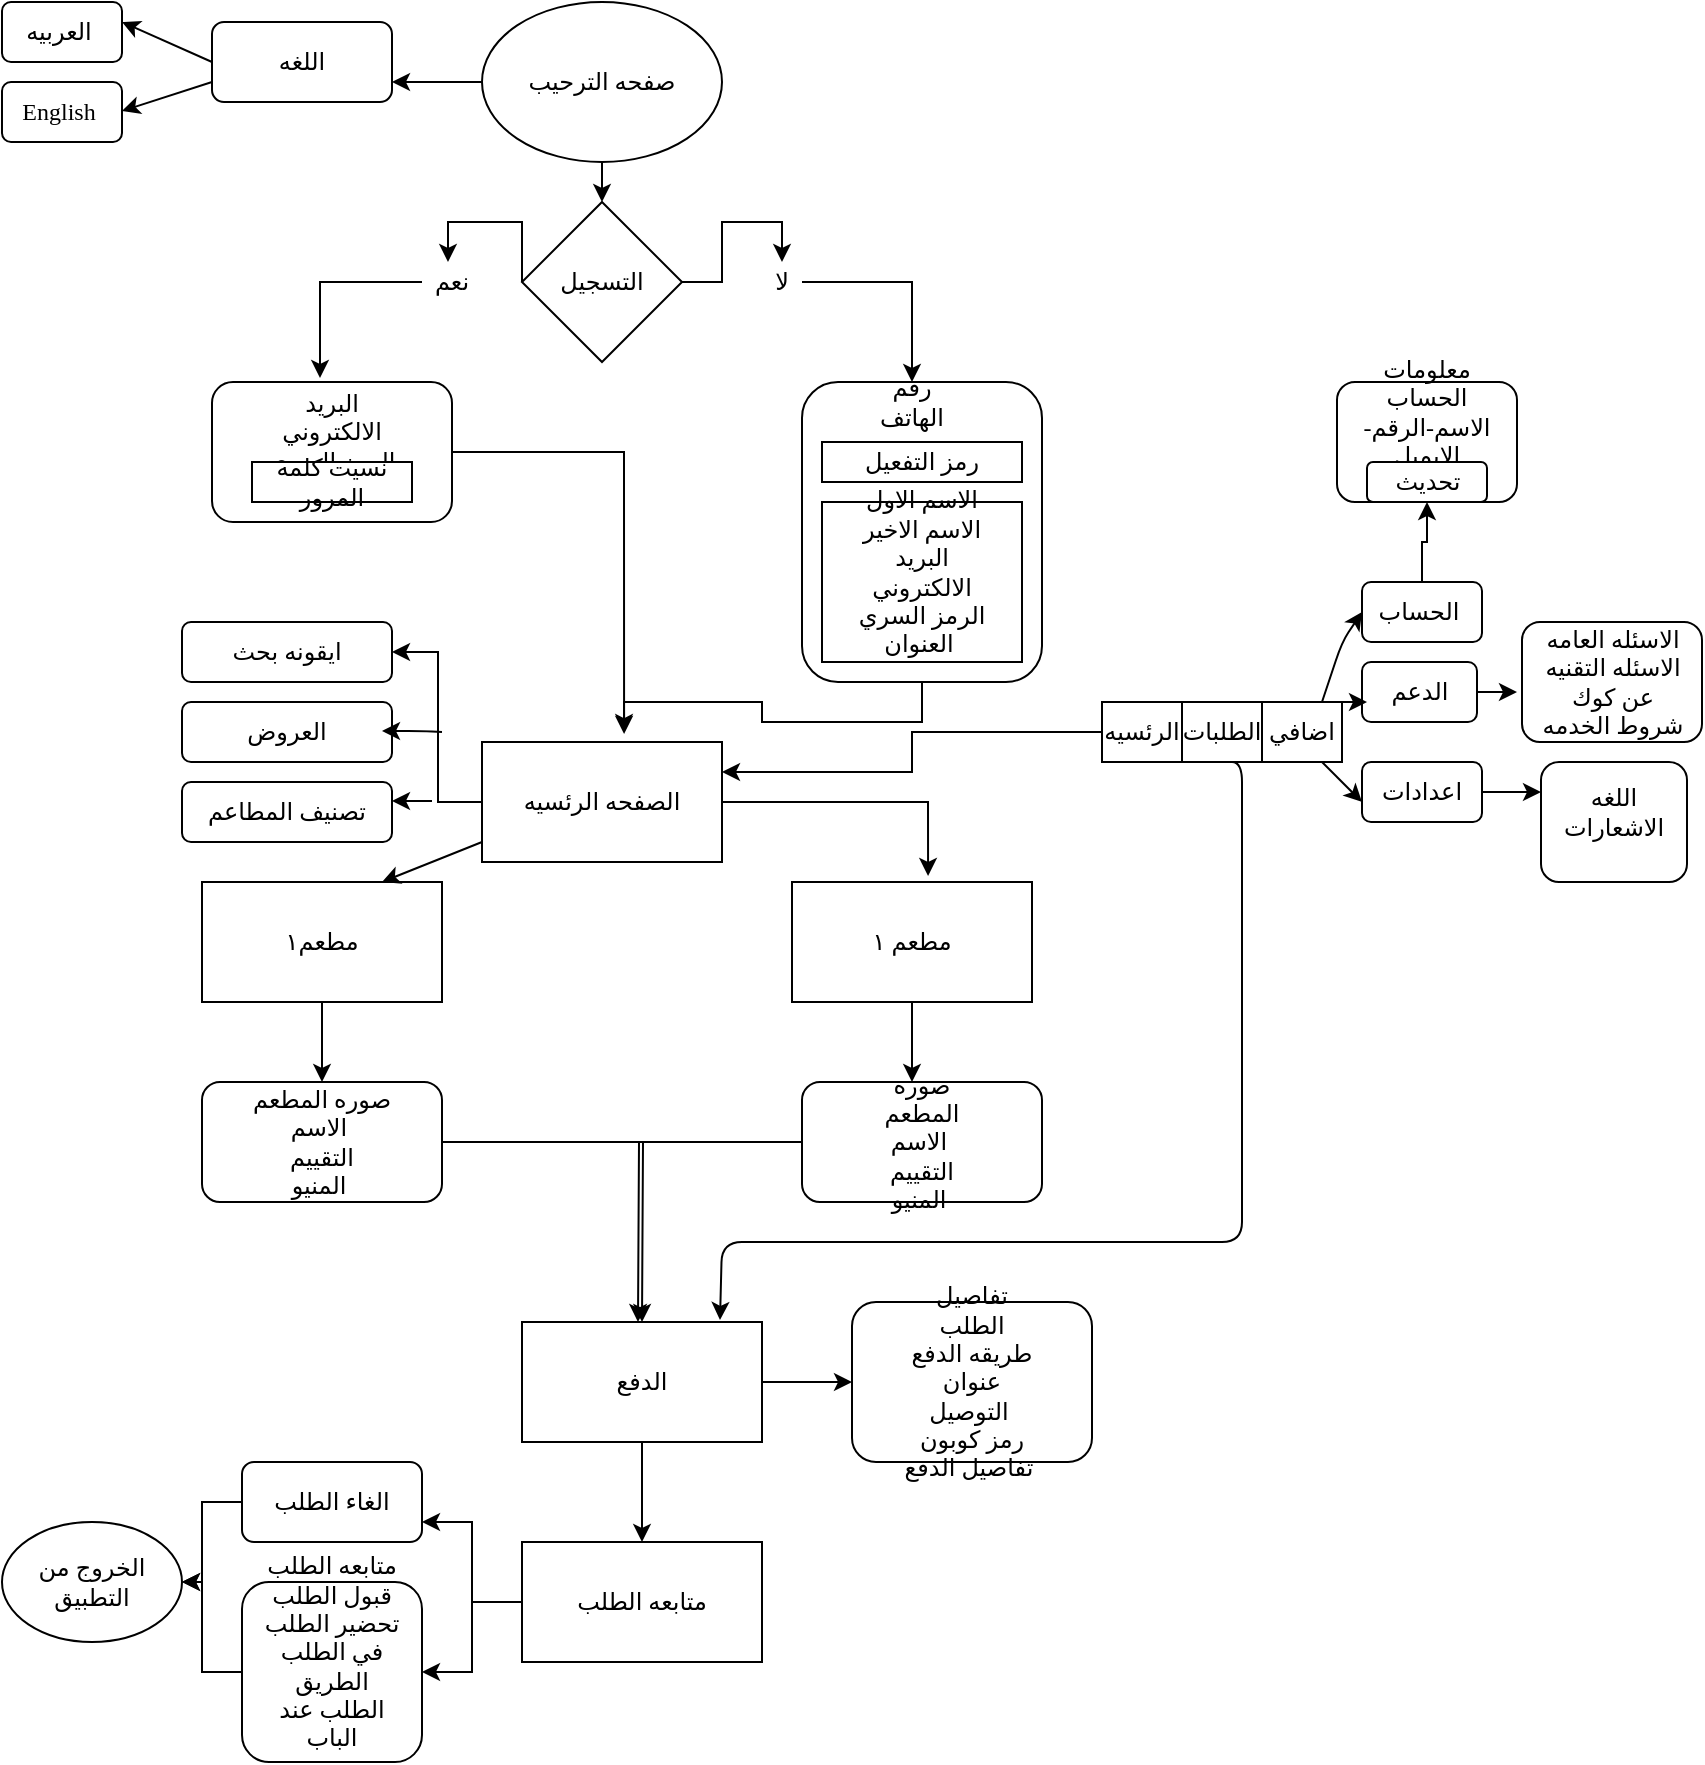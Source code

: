 <mxfile version="13.0.4" type="github">
  <diagram id="cYzsiMG_hBZ33oWnFEe3" name="Page-1">
    <mxGraphModel dx="1186" dy="764" grid="1" gridSize="10" guides="1" tooltips="1" connect="1" arrows="1" fold="1" page="1" pageScale="1" pageWidth="850" pageHeight="1100" math="0" shadow="0">
      <root>
        <mxCell id="0" />
        <mxCell id="1" parent="0" />
        <mxCell id="GLALJ3vJWi_O3MMSTwjA-37" style="edgeStyle=orthogonalEdgeStyle;rounded=0;orthogonalLoop=1;jettySize=auto;html=1;exitX=1;exitY=0.5;exitDx=0;exitDy=0;entryX=0.5;entryY=0;entryDx=0;entryDy=0;fontFamily=Verdana;labelBorderColor=none;labelBackgroundColor=none;" edge="1" parent="1" source="GLALJ3vJWi_O3MMSTwjA-42" target="GLALJ3vJWi_O3MMSTwjA-27">
          <mxGeometry relative="1" as="geometry" />
        </mxCell>
        <mxCell id="GLALJ3vJWi_O3MMSTwjA-39" style="edgeStyle=orthogonalEdgeStyle;rounded=0;orthogonalLoop=1;jettySize=auto;html=1;entryX=0.425;entryY=-0.04;entryDx=0;entryDy=0;entryPerimeter=0;exitX=0;exitY=0.5;exitDx=0;exitDy=0;fontFamily=Verdana;labelBorderColor=none;labelBackgroundColor=none;" edge="1" parent="1" source="GLALJ3vJWi_O3MMSTwjA-33" target="GLALJ3vJWi_O3MMSTwjA-34">
          <mxGeometry relative="1" as="geometry">
            <mxPoint x="180" y="160" as="sourcePoint" />
          </mxGeometry>
        </mxCell>
        <mxCell id="GLALJ3vJWi_O3MMSTwjA-7" value="التسجيل" style="rhombus;whiteSpace=wrap;html=1;fontFamily=Verdana;labelBorderColor=none;labelBackgroundColor=none;" vertex="1" parent="1">
          <mxGeometry x="260" y="120" width="80" height="80" as="geometry" />
        </mxCell>
        <mxCell id="GLALJ3vJWi_O3MMSTwjA-20" style="edgeStyle=orthogonalEdgeStyle;rounded=0;orthogonalLoop=1;jettySize=auto;html=1;exitX=0;exitY=0.5;exitDx=0;exitDy=0;entryX=1;entryY=0.75;entryDx=0;entryDy=0;fontFamily=Verdana;labelBorderColor=none;labelBackgroundColor=none;" edge="1" parent="1" source="GLALJ3vJWi_O3MMSTwjA-8" target="GLALJ3vJWi_O3MMSTwjA-15">
          <mxGeometry relative="1" as="geometry">
            <Array as="points">
              <mxPoint x="200" y="60" />
            </Array>
          </mxGeometry>
        </mxCell>
        <mxCell id="GLALJ3vJWi_O3MMSTwjA-25" style="edgeStyle=orthogonalEdgeStyle;rounded=0;orthogonalLoop=1;jettySize=auto;html=1;exitX=0.5;exitY=1;exitDx=0;exitDy=0;entryX=0.5;entryY=0;entryDx=0;entryDy=0;fontFamily=Verdana;labelBorderColor=none;labelBackgroundColor=none;" edge="1" parent="1" source="GLALJ3vJWi_O3MMSTwjA-8" target="GLALJ3vJWi_O3MMSTwjA-7">
          <mxGeometry relative="1" as="geometry" />
        </mxCell>
        <mxCell id="GLALJ3vJWi_O3MMSTwjA-8" value="صفحه الترحيب" style="ellipse;whiteSpace=wrap;html=1;fontFamily=Verdana;labelBorderColor=none;labelBackgroundColor=none;" vertex="1" parent="1">
          <mxGeometry x="240" y="20" width="120" height="80" as="geometry" />
        </mxCell>
        <mxCell id="GLALJ3vJWi_O3MMSTwjA-59" style="edgeStyle=orthogonalEdgeStyle;rounded=0;orthogonalLoop=1;jettySize=auto;html=1;entryX=1;entryY=0.5;entryDx=0;entryDy=0;fontFamily=Verdana;labelBorderColor=none;labelBackgroundColor=none;" edge="1" parent="1" source="GLALJ3vJWi_O3MMSTwjA-9" target="GLALJ3vJWi_O3MMSTwjA-52">
          <mxGeometry relative="1" as="geometry">
            <Array as="points">
              <mxPoint x="218" y="420" />
              <mxPoint x="218" y="345" />
            </Array>
          </mxGeometry>
        </mxCell>
        <mxCell id="GLALJ3vJWi_O3MMSTwjA-62" style="edgeStyle=orthogonalEdgeStyle;rounded=0;orthogonalLoop=1;jettySize=auto;html=1;entryX=0.567;entryY=-0.05;entryDx=0;entryDy=0;entryPerimeter=0;fontFamily=Verdana;labelBorderColor=none;labelBackgroundColor=none;" edge="1" parent="1" source="GLALJ3vJWi_O3MMSTwjA-9" target="GLALJ3vJWi_O3MMSTwjA-10">
          <mxGeometry relative="1" as="geometry" />
        </mxCell>
        <mxCell id="GLALJ3vJWi_O3MMSTwjA-9" value="الصفحه الرئسيه" style="rounded=0;whiteSpace=wrap;html=1;fontFamily=Verdana;labelBorderColor=none;labelBackgroundColor=none;" vertex="1" parent="1">
          <mxGeometry x="240" y="390" width="120" height="60" as="geometry" />
        </mxCell>
        <mxCell id="GLALJ3vJWi_O3MMSTwjA-67" style="edgeStyle=orthogonalEdgeStyle;rounded=0;orthogonalLoop=1;jettySize=auto;html=1;fontFamily=Verdana;labelBorderColor=none;labelBackgroundColor=none;" edge="1" parent="1" source="GLALJ3vJWi_O3MMSTwjA-10">
          <mxGeometry relative="1" as="geometry">
            <mxPoint x="455" y="560" as="targetPoint" />
          </mxGeometry>
        </mxCell>
        <mxCell id="GLALJ3vJWi_O3MMSTwjA-10" value="مطعم ١" style="rounded=0;whiteSpace=wrap;html=1;fontFamily=Verdana;labelBorderColor=none;labelBackgroundColor=none;" vertex="1" parent="1">
          <mxGeometry x="395" y="460" width="120" height="60" as="geometry" />
        </mxCell>
        <mxCell id="GLALJ3vJWi_O3MMSTwjA-71" style="edgeStyle=orthogonalEdgeStyle;rounded=0;orthogonalLoop=1;jettySize=auto;html=1;entryX=0.5;entryY=0;entryDx=0;entryDy=0;fontFamily=Verdana;labelBorderColor=none;labelBackgroundColor=none;" edge="1" parent="1" source="GLALJ3vJWi_O3MMSTwjA-11">
          <mxGeometry relative="1" as="geometry">
            <mxPoint x="320" y="790" as="targetPoint" />
          </mxGeometry>
        </mxCell>
        <mxCell id="GLALJ3vJWi_O3MMSTwjA-111" style="edgeStyle=orthogonalEdgeStyle;rounded=0;orthogonalLoop=1;jettySize=auto;html=1;entryX=0;entryY=0.5;entryDx=0;entryDy=0;fontFamily=Verdana;labelBorderColor=none;labelBackgroundColor=none;" edge="1" parent="1" source="GLALJ3vJWi_O3MMSTwjA-11" target="GLALJ3vJWi_O3MMSTwjA-98">
          <mxGeometry relative="1" as="geometry" />
        </mxCell>
        <mxCell id="GLALJ3vJWi_O3MMSTwjA-11" value="الدفع" style="rounded=0;whiteSpace=wrap;html=1;fontFamily=Verdana;labelBorderColor=none;labelBackgroundColor=none;" vertex="1" parent="1">
          <mxGeometry x="260" y="680" width="120" height="60" as="geometry" />
        </mxCell>
        <mxCell id="GLALJ3vJWi_O3MMSTwjA-47" style="edgeStyle=orthogonalEdgeStyle;rounded=0;orthogonalLoop=1;jettySize=auto;html=1;exitX=0.5;exitY=1;exitDx=0;exitDy=0;entryX=0.592;entryY=-0.083;entryDx=0;entryDy=0;entryPerimeter=0;fontFamily=Verdana;labelBorderColor=none;labelBackgroundColor=none;" edge="1" parent="1" source="GLALJ3vJWi_O3MMSTwjA-12" target="GLALJ3vJWi_O3MMSTwjA-9">
          <mxGeometry relative="1" as="geometry" />
        </mxCell>
        <mxCell id="GLALJ3vJWi_O3MMSTwjA-12" value="" style="rounded=1;whiteSpace=wrap;html=1;fontFamily=Verdana;labelBorderColor=none;labelBackgroundColor=none;" vertex="1" parent="1">
          <mxGeometry x="400" y="210" width="120" height="150" as="geometry" />
        </mxCell>
        <mxCell id="GLALJ3vJWi_O3MMSTwjA-48" style="edgeStyle=orthogonalEdgeStyle;rounded=0;orthogonalLoop=1;jettySize=auto;html=1;entryX=0.592;entryY=-0.067;entryDx=0;entryDy=0;entryPerimeter=0;fontFamily=Verdana;labelBorderColor=none;labelBackgroundColor=none;" edge="1" parent="1" source="GLALJ3vJWi_O3MMSTwjA-13" target="GLALJ3vJWi_O3MMSTwjA-9">
          <mxGeometry relative="1" as="geometry" />
        </mxCell>
        <mxCell id="GLALJ3vJWi_O3MMSTwjA-13" value="" style="rounded=1;whiteSpace=wrap;html=1;fontFamily=Verdana;labelBorderColor=none;labelBackgroundColor=none;" vertex="1" parent="1">
          <mxGeometry x="105" y="210" width="120" height="70" as="geometry" />
        </mxCell>
        <mxCell id="GLALJ3vJWi_O3MMSTwjA-15" value="اللغه" style="rounded=1;whiteSpace=wrap;html=1;fontFamily=Verdana;labelBorderColor=none;labelBackgroundColor=none;" vertex="1" parent="1">
          <mxGeometry x="105" y="30" width="90" height="40" as="geometry" />
        </mxCell>
        <mxCell id="GLALJ3vJWi_O3MMSTwjA-18" value="العربيه&amp;nbsp;" style="rounded=1;whiteSpace=wrap;html=1;fontFamily=Verdana;labelBorderColor=none;labelBackgroundColor=none;" vertex="1" parent="1">
          <mxGeometry y="20" width="60" height="30" as="geometry" />
        </mxCell>
        <mxCell id="GLALJ3vJWi_O3MMSTwjA-19" value="English&amp;nbsp;" style="rounded=1;whiteSpace=wrap;html=1;fontFamily=Verdana;labelBorderColor=none;labelBackgroundColor=none;" vertex="1" parent="1">
          <mxGeometry y="60" width="60" height="30" as="geometry" />
        </mxCell>
        <mxCell id="GLALJ3vJWi_O3MMSTwjA-22" value="" style="endArrow=classic;html=1;exitX=0;exitY=0.75;exitDx=0;exitDy=0;fontFamily=Verdana;labelBorderColor=none;labelBackgroundColor=none;" edge="1" parent="1" source="GLALJ3vJWi_O3MMSTwjA-15">
          <mxGeometry width="50" height="50" relative="1" as="geometry">
            <mxPoint x="80" y="74.5" as="sourcePoint" />
            <mxPoint x="60" y="74.5" as="targetPoint" />
            <Array as="points">
              <mxPoint x="60" y="74.5" />
            </Array>
          </mxGeometry>
        </mxCell>
        <mxCell id="GLALJ3vJWi_O3MMSTwjA-23" value="" style="endArrow=classic;html=1;exitX=0;exitY=0.5;exitDx=0;exitDy=0;fontFamily=Verdana;labelBorderColor=none;labelBackgroundColor=none;" edge="1" parent="1" source="GLALJ3vJWi_O3MMSTwjA-15">
          <mxGeometry width="50" height="50" relative="1" as="geometry">
            <mxPoint x="100" y="40" as="sourcePoint" />
            <mxPoint x="60" y="30" as="targetPoint" />
            <Array as="points" />
          </mxGeometry>
        </mxCell>
        <mxCell id="GLALJ3vJWi_O3MMSTwjA-26" value="رمز التفعيل" style="rounded=0;whiteSpace=wrap;html=1;fontFamily=Verdana;labelBorderColor=none;labelBackgroundColor=none;" vertex="1" parent="1">
          <mxGeometry x="410" y="240" width="100" height="20" as="geometry" />
        </mxCell>
        <mxCell id="GLALJ3vJWi_O3MMSTwjA-27" value="رقم الهاتف" style="text;html=1;align=center;verticalAlign=middle;whiteSpace=wrap;rounded=0;fontFamily=Verdana;labelBorderColor=none;labelBackgroundColor=none;" vertex="1" parent="1">
          <mxGeometry x="430" y="210" width="50" height="20" as="geometry" />
        </mxCell>
        <mxCell id="GLALJ3vJWi_O3MMSTwjA-29" value="" style="rounded=0;whiteSpace=wrap;html=1;fontFamily=Verdana;labelBorderColor=none;labelBackgroundColor=none;" vertex="1" parent="1">
          <mxGeometry x="410" y="270" width="100" height="80" as="geometry" />
        </mxCell>
        <mxCell id="GLALJ3vJWi_O3MMSTwjA-31" value="الاسم الاول&lt;br&gt;الاسم الاخير&lt;br&gt;البريد الالكتروني&lt;br&gt;الرمز السري&lt;br&gt;العنوان&amp;nbsp;" style="text;html=1;align=center;verticalAlign=middle;whiteSpace=wrap;rounded=0;fontFamily=Verdana;labelBorderColor=none;labelBackgroundColor=none;" vertex="1" parent="1">
          <mxGeometry x="420" y="260" width="80" height="90" as="geometry" />
        </mxCell>
        <mxCell id="GLALJ3vJWi_O3MMSTwjA-34" value="البريد الالكتروني&lt;br&gt;الرمز السري" style="text;html=1;align=center;verticalAlign=middle;whiteSpace=wrap;rounded=0;fontFamily=Verdana;labelBorderColor=none;labelBackgroundColor=none;" vertex="1" parent="1">
          <mxGeometry x="125" y="210" width="80" height="50" as="geometry" />
        </mxCell>
        <mxCell id="GLALJ3vJWi_O3MMSTwjA-35" value="نسيت كلمه المرور" style="rounded=0;whiteSpace=wrap;html=1;fontFamily=Verdana;labelBorderColor=none;labelBackgroundColor=none;" vertex="1" parent="1">
          <mxGeometry x="125" y="250" width="80" height="20" as="geometry" />
        </mxCell>
        <mxCell id="GLALJ3vJWi_O3MMSTwjA-33" value="نعم" style="text;html=1;align=center;verticalAlign=middle;whiteSpace=wrap;rounded=0;fontFamily=Verdana;labelBorderColor=none;labelBackgroundColor=none;" vertex="1" parent="1">
          <mxGeometry x="210" y="150" width="30" height="20" as="geometry" />
        </mxCell>
        <mxCell id="GLALJ3vJWi_O3MMSTwjA-45" style="edgeStyle=orthogonalEdgeStyle;rounded=0;orthogonalLoop=1;jettySize=auto;html=1;exitX=0;exitY=0.5;exitDx=0;exitDy=0;fontFamily=Verdana;labelBorderColor=none;labelBackgroundColor=none;" edge="1" parent="1" source="GLALJ3vJWi_O3MMSTwjA-7">
          <mxGeometry relative="1" as="geometry">
            <mxPoint x="260" y="160" as="sourcePoint" />
            <mxPoint x="223" y="150" as="targetPoint" />
            <Array as="points">
              <mxPoint x="260" y="130" />
              <mxPoint x="223" y="130" />
            </Array>
          </mxGeometry>
        </mxCell>
        <mxCell id="GLALJ3vJWi_O3MMSTwjA-42" value="لا" style="text;html=1;align=center;verticalAlign=middle;whiteSpace=wrap;rounded=0;fontFamily=Verdana;labelBorderColor=none;labelBackgroundColor=none;" vertex="1" parent="1">
          <mxGeometry x="380" y="150" width="20" height="20" as="geometry" />
        </mxCell>
        <mxCell id="GLALJ3vJWi_O3MMSTwjA-46" style="edgeStyle=orthogonalEdgeStyle;rounded=0;orthogonalLoop=1;jettySize=auto;html=1;exitX=1;exitY=0.5;exitDx=0;exitDy=0;entryX=0.5;entryY=0;entryDx=0;entryDy=0;fontFamily=Verdana;labelBorderColor=none;labelBackgroundColor=none;" edge="1" parent="1" source="GLALJ3vJWi_O3MMSTwjA-7" target="GLALJ3vJWi_O3MMSTwjA-42">
          <mxGeometry relative="1" as="geometry">
            <mxPoint x="340" y="160" as="sourcePoint" />
            <mxPoint x="455" y="210" as="targetPoint" />
            <Array as="points">
              <mxPoint x="360" y="160" />
              <mxPoint x="360" y="130" />
              <mxPoint x="390" y="130" />
            </Array>
          </mxGeometry>
        </mxCell>
        <mxCell id="GLALJ3vJWi_O3MMSTwjA-68" style="edgeStyle=orthogonalEdgeStyle;rounded=0;orthogonalLoop=1;jettySize=auto;html=1;fontFamily=Verdana;labelBorderColor=none;labelBackgroundColor=none;" edge="1" parent="1" source="GLALJ3vJWi_O3MMSTwjA-51">
          <mxGeometry relative="1" as="geometry">
            <mxPoint x="160" y="560" as="targetPoint" />
          </mxGeometry>
        </mxCell>
        <mxCell id="GLALJ3vJWi_O3MMSTwjA-51" value="مطعم١" style="rounded=0;whiteSpace=wrap;html=1;fontFamily=Verdana;labelBorderColor=none;labelBackgroundColor=none;" vertex="1" parent="1">
          <mxGeometry x="100" y="460" width="120" height="60" as="geometry" />
        </mxCell>
        <mxCell id="GLALJ3vJWi_O3MMSTwjA-52" value="ايقونه بحث" style="rounded=1;whiteSpace=wrap;html=1;fontFamily=Verdana;labelBorderColor=none;labelBackgroundColor=none;" vertex="1" parent="1">
          <mxGeometry x="90" y="330" width="105" height="30" as="geometry" />
        </mxCell>
        <mxCell id="GLALJ3vJWi_O3MMSTwjA-53" value="العروض" style="rounded=1;whiteSpace=wrap;html=1;fontFamily=Verdana;labelBorderColor=none;labelBackgroundColor=none;" vertex="1" parent="1">
          <mxGeometry x="90" y="370" width="105" height="30" as="geometry" />
        </mxCell>
        <mxCell id="GLALJ3vJWi_O3MMSTwjA-54" value="تصنيف المطاعم" style="rounded=1;whiteSpace=wrap;html=1;fontFamily=Verdana;labelBorderColor=none;labelBackgroundColor=none;" vertex="1" parent="1">
          <mxGeometry x="90" y="410" width="105" height="30" as="geometry" />
        </mxCell>
        <mxCell id="GLALJ3vJWi_O3MMSTwjA-70" style="edgeStyle=orthogonalEdgeStyle;rounded=0;orthogonalLoop=1;jettySize=auto;html=1;fontFamily=Verdana;labelBorderColor=none;labelBackgroundColor=none;" edge="1" parent="1" source="GLALJ3vJWi_O3MMSTwjA-55">
          <mxGeometry relative="1" as="geometry">
            <mxPoint x="320" y="680" as="targetPoint" />
          </mxGeometry>
        </mxCell>
        <mxCell id="GLALJ3vJWi_O3MMSTwjA-55" value="&lt;span&gt;صوره المطعم&lt;/span&gt;&lt;br&gt;&lt;span&gt;الاسم&amp;nbsp;&lt;/span&gt;&lt;br&gt;&lt;span&gt;التقييم&lt;/span&gt;&lt;br&gt;&lt;span&gt;المنيو&amp;nbsp;&lt;/span&gt;" style="rounded=1;whiteSpace=wrap;html=1;fontFamily=Verdana;labelBorderColor=none;labelBackgroundColor=none;" vertex="1" parent="1">
          <mxGeometry x="100" y="560" width="120" height="60" as="geometry" />
        </mxCell>
        <mxCell id="GLALJ3vJWi_O3MMSTwjA-69" style="edgeStyle=orthogonalEdgeStyle;rounded=0;orthogonalLoop=1;jettySize=auto;html=1;fontFamily=Verdana;labelBorderColor=none;labelBackgroundColor=none;" edge="1" parent="1" source="GLALJ3vJWi_O3MMSTwjA-56">
          <mxGeometry relative="1" as="geometry">
            <mxPoint x="318" y="680" as="targetPoint" />
          </mxGeometry>
        </mxCell>
        <mxCell id="GLALJ3vJWi_O3MMSTwjA-56" value="" style="rounded=1;whiteSpace=wrap;html=1;fontFamily=Verdana;labelBorderColor=none;labelBackgroundColor=none;" vertex="1" parent="1">
          <mxGeometry x="400" y="560" width="120" height="60" as="geometry" />
        </mxCell>
        <mxCell id="GLALJ3vJWi_O3MMSTwjA-60" value="" style="endArrow=classic;html=1;fontFamily=Verdana;labelBorderColor=none;labelBackgroundColor=none;" edge="1" parent="1">
          <mxGeometry width="50" height="50" relative="1" as="geometry">
            <mxPoint x="220" y="385" as="sourcePoint" />
            <mxPoint x="190" y="384.5" as="targetPoint" />
            <Array as="points">
              <mxPoint x="210" y="384.5" />
            </Array>
          </mxGeometry>
        </mxCell>
        <mxCell id="GLALJ3vJWi_O3MMSTwjA-61" value="" style="endArrow=classic;html=1;fontFamily=Verdana;labelBorderColor=none;labelBackgroundColor=none;" edge="1" parent="1">
          <mxGeometry width="50" height="50" relative="1" as="geometry">
            <mxPoint x="215" y="419.5" as="sourcePoint" />
            <mxPoint x="195" y="419.5" as="targetPoint" />
          </mxGeometry>
        </mxCell>
        <mxCell id="GLALJ3vJWi_O3MMSTwjA-63" value="" style="endArrow=classic;html=1;entryX=0.75;entryY=0;entryDx=0;entryDy=0;fontFamily=Verdana;labelBorderColor=none;labelBackgroundColor=none;" edge="1" parent="1" target="GLALJ3vJWi_O3MMSTwjA-51">
          <mxGeometry width="50" height="50" relative="1" as="geometry">
            <mxPoint x="240" y="440" as="sourcePoint" />
            <mxPoint x="190" y="440" as="targetPoint" />
          </mxGeometry>
        </mxCell>
        <mxCell id="GLALJ3vJWi_O3MMSTwjA-72" value="اضافي" style="rounded=0;whiteSpace=wrap;html=1;fontFamily=Verdana;labelBorderColor=none;labelBackgroundColor=none;" vertex="1" parent="1">
          <mxGeometry x="630" y="370" width="40" height="30" as="geometry" />
        </mxCell>
        <mxCell id="GLALJ3vJWi_O3MMSTwjA-73" value="الطلبات" style="rounded=0;whiteSpace=wrap;html=1;fontFamily=Verdana;labelBorderColor=none;labelBackgroundColor=none;" vertex="1" parent="1">
          <mxGeometry x="590" y="370" width="40" height="30" as="geometry" />
        </mxCell>
        <mxCell id="GLALJ3vJWi_O3MMSTwjA-120" style="edgeStyle=orthogonalEdgeStyle;rounded=0;orthogonalLoop=1;jettySize=auto;html=1;entryX=1;entryY=0.25;entryDx=0;entryDy=0;fontFamily=Verdana;labelBorderColor=none;labelBackgroundColor=none;" edge="1" parent="1" source="GLALJ3vJWi_O3MMSTwjA-74" target="GLALJ3vJWi_O3MMSTwjA-9">
          <mxGeometry relative="1" as="geometry" />
        </mxCell>
        <mxCell id="GLALJ3vJWi_O3MMSTwjA-74" value="الرئسيه" style="rounded=0;whiteSpace=wrap;html=1;fontFamily=Verdana;labelBorderColor=none;labelBackgroundColor=none;" vertex="1" parent="1">
          <mxGeometry x="550" y="370" width="40" height="30" as="geometry" />
        </mxCell>
        <mxCell id="GLALJ3vJWi_O3MMSTwjA-89" style="edgeStyle=orthogonalEdgeStyle;rounded=0;orthogonalLoop=1;jettySize=auto;html=1;entryX=0.5;entryY=1;entryDx=0;entryDy=0;fontFamily=Verdana;labelBorderColor=none;labelBackgroundColor=none;" edge="1" parent="1" source="GLALJ3vJWi_O3MMSTwjA-78" target="GLALJ3vJWi_O3MMSTwjA-88">
          <mxGeometry relative="1" as="geometry" />
        </mxCell>
        <mxCell id="GLALJ3vJWi_O3MMSTwjA-78" value="الحساب&amp;nbsp;" style="rounded=1;whiteSpace=wrap;html=1;fontFamily=Verdana;labelBorderColor=none;labelBackgroundColor=none;" vertex="1" parent="1">
          <mxGeometry x="680" y="310" width="60" height="30" as="geometry" />
        </mxCell>
        <mxCell id="GLALJ3vJWi_O3MMSTwjA-93" value="" style="edgeStyle=orthogonalEdgeStyle;rounded=0;orthogonalLoop=1;jettySize=auto;html=1;fontFamily=Verdana;labelBorderColor=none;labelBackgroundColor=none;" edge="1" parent="1" source="GLALJ3vJWi_O3MMSTwjA-81">
          <mxGeometry relative="1" as="geometry">
            <mxPoint x="758" y="365" as="targetPoint" />
          </mxGeometry>
        </mxCell>
        <mxCell id="GLALJ3vJWi_O3MMSTwjA-81" value="الدعم" style="rounded=1;whiteSpace=wrap;html=1;fontFamily=Verdana;labelBorderColor=none;labelBackgroundColor=none;" vertex="1" parent="1">
          <mxGeometry x="680" y="350" width="57.5" height="30" as="geometry" />
        </mxCell>
        <mxCell id="GLALJ3vJWi_O3MMSTwjA-96" style="edgeStyle=orthogonalEdgeStyle;rounded=0;orthogonalLoop=1;jettySize=auto;html=1;entryX=0;entryY=0.25;entryDx=0;entryDy=0;fontFamily=Verdana;labelBorderColor=none;labelBackgroundColor=none;" edge="1" parent="1" source="GLALJ3vJWi_O3MMSTwjA-82" target="GLALJ3vJWi_O3MMSTwjA-94">
          <mxGeometry relative="1" as="geometry" />
        </mxCell>
        <mxCell id="GLALJ3vJWi_O3MMSTwjA-82" value="اعدادات" style="rounded=1;whiteSpace=wrap;html=1;fontFamily=Verdana;labelBorderColor=none;labelBackgroundColor=none;" vertex="1" parent="1">
          <mxGeometry x="680" y="400" width="60" height="30" as="geometry" />
        </mxCell>
        <mxCell id="GLALJ3vJWi_O3MMSTwjA-84" value="" style="rounded=1;whiteSpace=wrap;html=1;fontFamily=Verdana;labelBorderColor=none;labelBackgroundColor=none;" vertex="1" parent="1">
          <mxGeometry x="667.5" y="210" width="90" height="60" as="geometry" />
        </mxCell>
        <mxCell id="GLALJ3vJWi_O3MMSTwjA-85" value="معلومات الحساب&lt;br&gt;الاسم-الرقم-الايميل" style="text;html=1;align=center;verticalAlign=middle;whiteSpace=wrap;rounded=0;fontFamily=Verdana;labelBorderColor=none;labelBackgroundColor=none;" vertex="1" parent="1">
          <mxGeometry x="670" y="200" width="85" height="50" as="geometry" />
        </mxCell>
        <mxCell id="GLALJ3vJWi_O3MMSTwjA-88" value="تحديث" style="rounded=1;whiteSpace=wrap;html=1;fontFamily=Verdana;labelBorderColor=none;labelBackgroundColor=none;" vertex="1" parent="1">
          <mxGeometry x="682.5" y="250" width="60" height="20" as="geometry" />
        </mxCell>
        <mxCell id="GLALJ3vJWi_O3MMSTwjA-90" value="" style="rounded=1;whiteSpace=wrap;html=1;fontFamily=Verdana;labelBorderColor=none;labelBackgroundColor=none;" vertex="1" parent="1">
          <mxGeometry x="760" y="330" width="90" height="60" as="geometry" />
        </mxCell>
        <mxCell id="GLALJ3vJWi_O3MMSTwjA-91" value="الاسئله العامه&lt;br&gt;الاسئله التقنيه&lt;br&gt;عن كوك&lt;br&gt;شروط الخدمه" style="text;html=1;align=center;verticalAlign=middle;whiteSpace=wrap;rounded=0;fontFamily=Verdana;labelBorderColor=none;labelBackgroundColor=none;" vertex="1" parent="1">
          <mxGeometry x="767.5" y="350" width="75" height="20" as="geometry" />
        </mxCell>
        <mxCell id="GLALJ3vJWi_O3MMSTwjA-94" value="" style="rounded=1;whiteSpace=wrap;html=1;fontFamily=Verdana;labelBorderColor=none;labelBackgroundColor=none;" vertex="1" parent="1">
          <mxGeometry x="769.5" y="400" width="73" height="60" as="geometry" />
        </mxCell>
        <mxCell id="GLALJ3vJWi_O3MMSTwjA-95" value="اللغه&lt;br&gt;الاشعارات" style="text;html=1;align=center;verticalAlign=middle;whiteSpace=wrap;rounded=0;fontFamily=Verdana;labelBorderColor=none;labelBackgroundColor=none;" vertex="1" parent="1">
          <mxGeometry x="786" y="415" width="40" height="20" as="geometry" />
        </mxCell>
        <mxCell id="GLALJ3vJWi_O3MMSTwjA-97" value="صوره المطعم&lt;br&gt;الاسم&amp;nbsp;&lt;br&gt;التقييم&lt;br&gt;المنيو&amp;nbsp;" style="text;html=1;align=center;verticalAlign=middle;whiteSpace=wrap;rounded=0;fontFamily=Verdana;labelBorderColor=none;labelBackgroundColor=none;" vertex="1" parent="1">
          <mxGeometry x="430" y="580" width="60" height="20" as="geometry" />
        </mxCell>
        <mxCell id="GLALJ3vJWi_O3MMSTwjA-98" value="" style="rounded=1;whiteSpace=wrap;html=1;fontFamily=Verdana;labelBorderColor=none;labelBackgroundColor=none;" vertex="1" parent="1">
          <mxGeometry x="425" y="670" width="120" height="80" as="geometry" />
        </mxCell>
        <mxCell id="GLALJ3vJWi_O3MMSTwjA-99" value="تفاصيل الطلب&lt;br&gt;طريقه الدفع&lt;br&gt;عنوان التوصيل&amp;nbsp;&lt;br&gt;رمز كوبون&lt;br&gt;تفاصيل الدفع&amp;nbsp;" style="text;html=1;align=center;verticalAlign=middle;whiteSpace=wrap;rounded=0;fontFamily=Verdana;labelBorderColor=none;labelBackgroundColor=none;" vertex="1" parent="1">
          <mxGeometry x="450" y="700" width="70" height="20" as="geometry" />
        </mxCell>
        <mxCell id="GLALJ3vJWi_O3MMSTwjA-106" style="edgeStyle=orthogonalEdgeStyle;rounded=0;orthogonalLoop=1;jettySize=auto;html=1;entryX=1;entryY=0.75;entryDx=0;entryDy=0;fontFamily=Verdana;labelBorderColor=none;labelBackgroundColor=none;" edge="1" parent="1" source="GLALJ3vJWi_O3MMSTwjA-101" target="GLALJ3vJWi_O3MMSTwjA-102">
          <mxGeometry relative="1" as="geometry" />
        </mxCell>
        <mxCell id="GLALJ3vJWi_O3MMSTwjA-107" style="edgeStyle=orthogonalEdgeStyle;rounded=0;orthogonalLoop=1;jettySize=auto;html=1;entryX=1;entryY=0.5;entryDx=0;entryDy=0;fontFamily=Verdana;labelBorderColor=none;labelBackgroundColor=none;" edge="1" parent="1" source="GLALJ3vJWi_O3MMSTwjA-101" target="GLALJ3vJWi_O3MMSTwjA-103">
          <mxGeometry relative="1" as="geometry" />
        </mxCell>
        <mxCell id="GLALJ3vJWi_O3MMSTwjA-101" value="متابعه الطلب" style="rounded=0;whiteSpace=wrap;html=1;fontFamily=Verdana;labelBorderColor=none;labelBackgroundColor=none;" vertex="1" parent="1">
          <mxGeometry x="260" y="790" width="120" height="60" as="geometry" />
        </mxCell>
        <mxCell id="GLALJ3vJWi_O3MMSTwjA-109" style="edgeStyle=orthogonalEdgeStyle;rounded=0;orthogonalLoop=1;jettySize=auto;html=1;fontFamily=Verdana;labelBorderColor=none;labelBackgroundColor=none;" edge="1" parent="1" source="GLALJ3vJWi_O3MMSTwjA-102" target="GLALJ3vJWi_O3MMSTwjA-108">
          <mxGeometry relative="1" as="geometry" />
        </mxCell>
        <mxCell id="GLALJ3vJWi_O3MMSTwjA-102" value="الغاء الطلب" style="rounded=1;whiteSpace=wrap;html=1;fontFamily=Verdana;labelBorderColor=none;labelBackgroundColor=none;" vertex="1" parent="1">
          <mxGeometry x="120" y="750" width="90" height="40" as="geometry" />
        </mxCell>
        <mxCell id="GLALJ3vJWi_O3MMSTwjA-110" style="edgeStyle=orthogonalEdgeStyle;rounded=0;orthogonalLoop=1;jettySize=auto;html=1;entryX=1;entryY=0.5;entryDx=0;entryDy=0;fontFamily=Verdana;labelBorderColor=none;labelBackgroundColor=none;" edge="1" parent="1" source="GLALJ3vJWi_O3MMSTwjA-103" target="GLALJ3vJWi_O3MMSTwjA-108">
          <mxGeometry relative="1" as="geometry" />
        </mxCell>
        <mxCell id="GLALJ3vJWi_O3MMSTwjA-103" value="" style="rounded=1;whiteSpace=wrap;html=1;fontFamily=Verdana;labelBorderColor=none;labelBackgroundColor=none;" vertex="1" parent="1">
          <mxGeometry x="120" y="810" width="90" height="90" as="geometry" />
        </mxCell>
        <mxCell id="GLALJ3vJWi_O3MMSTwjA-104" value="متابعه الطلب&lt;br&gt;قبول الطلب&lt;br&gt;تحضير الطلب&lt;br&gt;في الطلب الطريق&lt;br&gt;الطلب عند الباب" style="text;html=1;align=center;verticalAlign=middle;whiteSpace=wrap;rounded=0;fontFamily=Verdana;labelBorderColor=none;labelBackgroundColor=none;" vertex="1" parent="1">
          <mxGeometry x="125" y="830" width="80" height="30" as="geometry" />
        </mxCell>
        <mxCell id="GLALJ3vJWi_O3MMSTwjA-108" value="الخروج من التطبيق" style="ellipse;whiteSpace=wrap;html=1;fontFamily=Verdana;labelBorderColor=none;labelBackgroundColor=none;" vertex="1" parent="1">
          <mxGeometry y="780" width="90" height="60" as="geometry" />
        </mxCell>
        <mxCell id="GLALJ3vJWi_O3MMSTwjA-113" value="" style="endArrow=classic;html=1;fontFamily=Verdana;labelBorderColor=none;labelBackgroundColor=none;" edge="1" parent="1">
          <mxGeometry width="50" height="50" relative="1" as="geometry">
            <mxPoint x="662.5" y="370" as="sourcePoint" />
            <mxPoint x="682.5" y="370" as="targetPoint" />
          </mxGeometry>
        </mxCell>
        <mxCell id="GLALJ3vJWi_O3MMSTwjA-115" value="" style="endArrow=classic;html=1;fontFamily=Verdana;labelBorderColor=none;labelBackgroundColor=none;" edge="1" parent="1">
          <mxGeometry width="50" height="50" relative="1" as="geometry">
            <mxPoint x="660" y="400" as="sourcePoint" />
            <mxPoint x="680" y="420" as="targetPoint" />
          </mxGeometry>
        </mxCell>
        <mxCell id="GLALJ3vJWi_O3MMSTwjA-116" value="" style="endArrow=classic;html=1;entryX=0;entryY=0.5;entryDx=0;entryDy=0;fontFamily=Verdana;labelBorderColor=none;labelBackgroundColor=none;" edge="1" parent="1" target="GLALJ3vJWi_O3MMSTwjA-78">
          <mxGeometry width="50" height="50" relative="1" as="geometry">
            <mxPoint x="660" y="370" as="sourcePoint" />
            <mxPoint x="680" y="330" as="targetPoint" />
            <Array as="points">
              <mxPoint x="670" y="340" />
            </Array>
          </mxGeometry>
        </mxCell>
        <mxCell id="GLALJ3vJWi_O3MMSTwjA-117" value="" style="endArrow=classic;html=1;exitX=0.5;exitY=1;exitDx=0;exitDy=0;entryX=0.825;entryY=-0.017;entryDx=0;entryDy=0;entryPerimeter=0;fontFamily=Verdana;labelBorderColor=none;labelBackgroundColor=none;" edge="1" parent="1" source="GLALJ3vJWi_O3MMSTwjA-73" target="GLALJ3vJWi_O3MMSTwjA-11">
          <mxGeometry width="50" height="50" relative="1" as="geometry">
            <mxPoint x="590" y="560" as="sourcePoint" />
            <mxPoint x="640" y="510" as="targetPoint" />
            <Array as="points">
              <mxPoint x="620" y="400" />
              <mxPoint x="620" y="610" />
              <mxPoint x="620" y="640" />
              <mxPoint x="360" y="640" />
            </Array>
          </mxGeometry>
        </mxCell>
      </root>
    </mxGraphModel>
  </diagram>
</mxfile>
